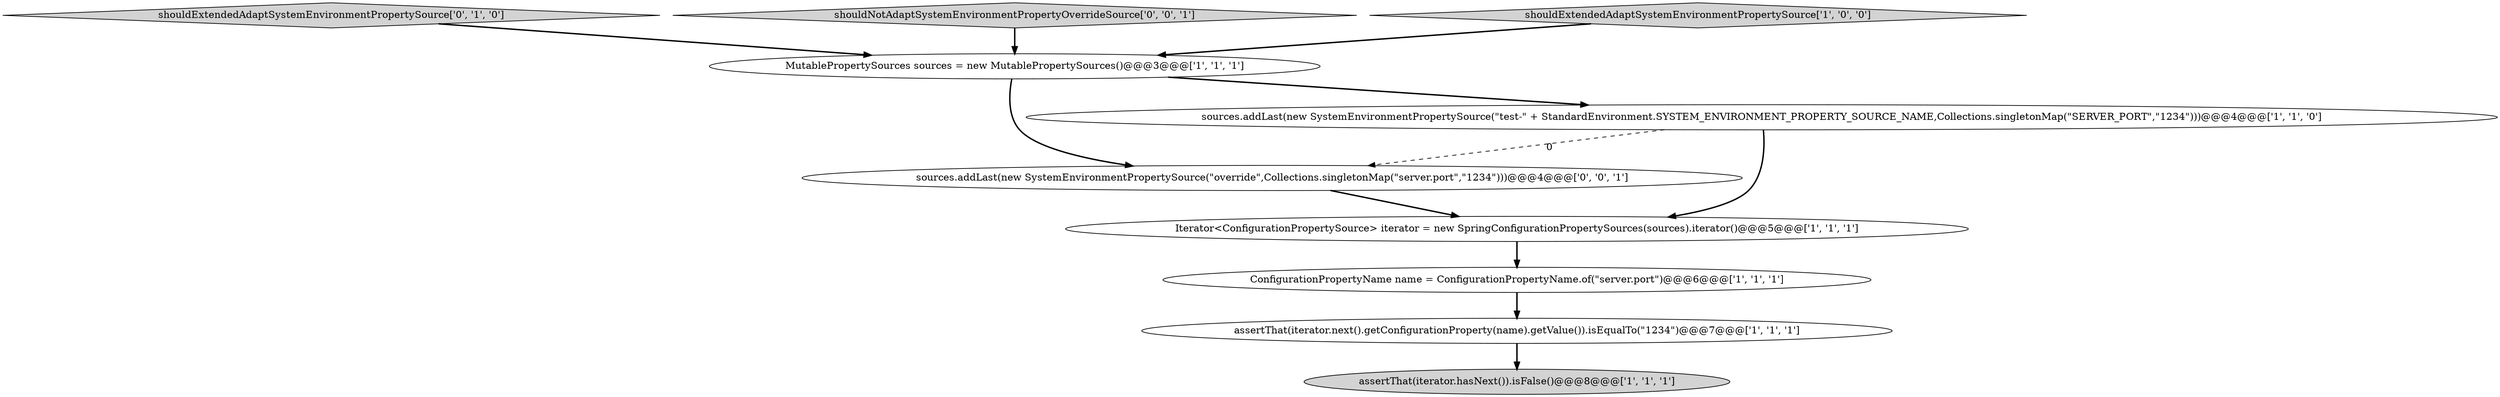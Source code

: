 digraph {
8 [style = filled, label = "sources.addLast(new SystemEnvironmentPropertySource(\"override\",Collections.singletonMap(\"server.port\",\"1234\")))@@@4@@@['0', '0', '1']", fillcolor = white, shape = ellipse image = "AAA0AAABBB3BBB"];
5 [style = filled, label = "assertThat(iterator.next().getConfigurationProperty(name).getValue()).isEqualTo(\"1234\")@@@7@@@['1', '1', '1']", fillcolor = white, shape = ellipse image = "AAA0AAABBB1BBB"];
3 [style = filled, label = "ConfigurationPropertyName name = ConfigurationPropertyName.of(\"server.port\")@@@6@@@['1', '1', '1']", fillcolor = white, shape = ellipse image = "AAA0AAABBB1BBB"];
7 [style = filled, label = "shouldExtendedAdaptSystemEnvironmentPropertySource['0', '1', '0']", fillcolor = lightgray, shape = diamond image = "AAA0AAABBB2BBB"];
1 [style = filled, label = "sources.addLast(new SystemEnvironmentPropertySource(\"test-\" + StandardEnvironment.SYSTEM_ENVIRONMENT_PROPERTY_SOURCE_NAME,Collections.singletonMap(\"SERVER_PORT\",\"1234\")))@@@4@@@['1', '1', '0']", fillcolor = white, shape = ellipse image = "AAA0AAABBB1BBB"];
9 [style = filled, label = "shouldNotAdaptSystemEnvironmentPropertyOverrideSource['0', '0', '1']", fillcolor = lightgray, shape = diamond image = "AAA0AAABBB3BBB"];
6 [style = filled, label = "assertThat(iterator.hasNext()).isFalse()@@@8@@@['1', '1', '1']", fillcolor = lightgray, shape = ellipse image = "AAA0AAABBB1BBB"];
0 [style = filled, label = "MutablePropertySources sources = new MutablePropertySources()@@@3@@@['1', '1', '1']", fillcolor = white, shape = ellipse image = "AAA0AAABBB1BBB"];
4 [style = filled, label = "shouldExtendedAdaptSystemEnvironmentPropertySource['1', '0', '0']", fillcolor = lightgray, shape = diamond image = "AAA0AAABBB1BBB"];
2 [style = filled, label = "Iterator<ConfigurationPropertySource> iterator = new SpringConfigurationPropertySources(sources).iterator()@@@5@@@['1', '1', '1']", fillcolor = white, shape = ellipse image = "AAA0AAABBB1BBB"];
1->8 [style = dashed, label="0"];
3->5 [style = bold, label=""];
1->2 [style = bold, label=""];
7->0 [style = bold, label=""];
5->6 [style = bold, label=""];
9->0 [style = bold, label=""];
8->2 [style = bold, label=""];
0->1 [style = bold, label=""];
2->3 [style = bold, label=""];
4->0 [style = bold, label=""];
0->8 [style = bold, label=""];
}
